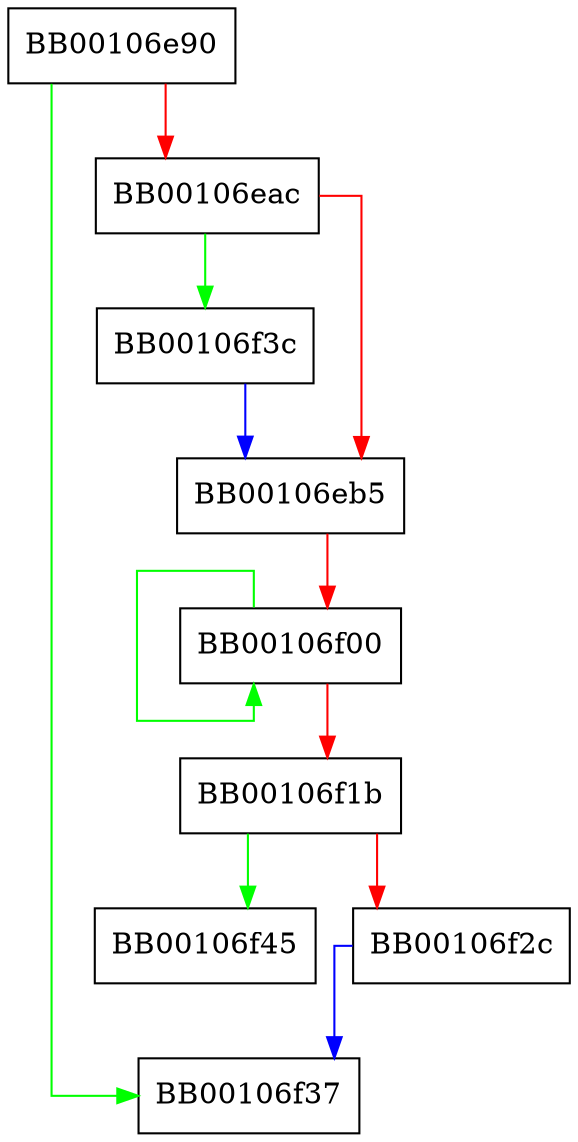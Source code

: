 digraph FUN_00106e90 {
  node [shape="box"];
  graph [splines=ortho];
  BB00106e90 -> BB00106f37 [color="green"];
  BB00106e90 -> BB00106eac [color="red"];
  BB00106eac -> BB00106f3c [color="green"];
  BB00106eac -> BB00106eb5 [color="red"];
  BB00106eb5 -> BB00106f00 [color="red"];
  BB00106f00 -> BB00106f00 [color="green"];
  BB00106f00 -> BB00106f1b [color="red"];
  BB00106f1b -> BB00106f45 [color="green"];
  BB00106f1b -> BB00106f2c [color="red"];
  BB00106f2c -> BB00106f37 [color="blue"];
  BB00106f3c -> BB00106eb5 [color="blue"];
}
